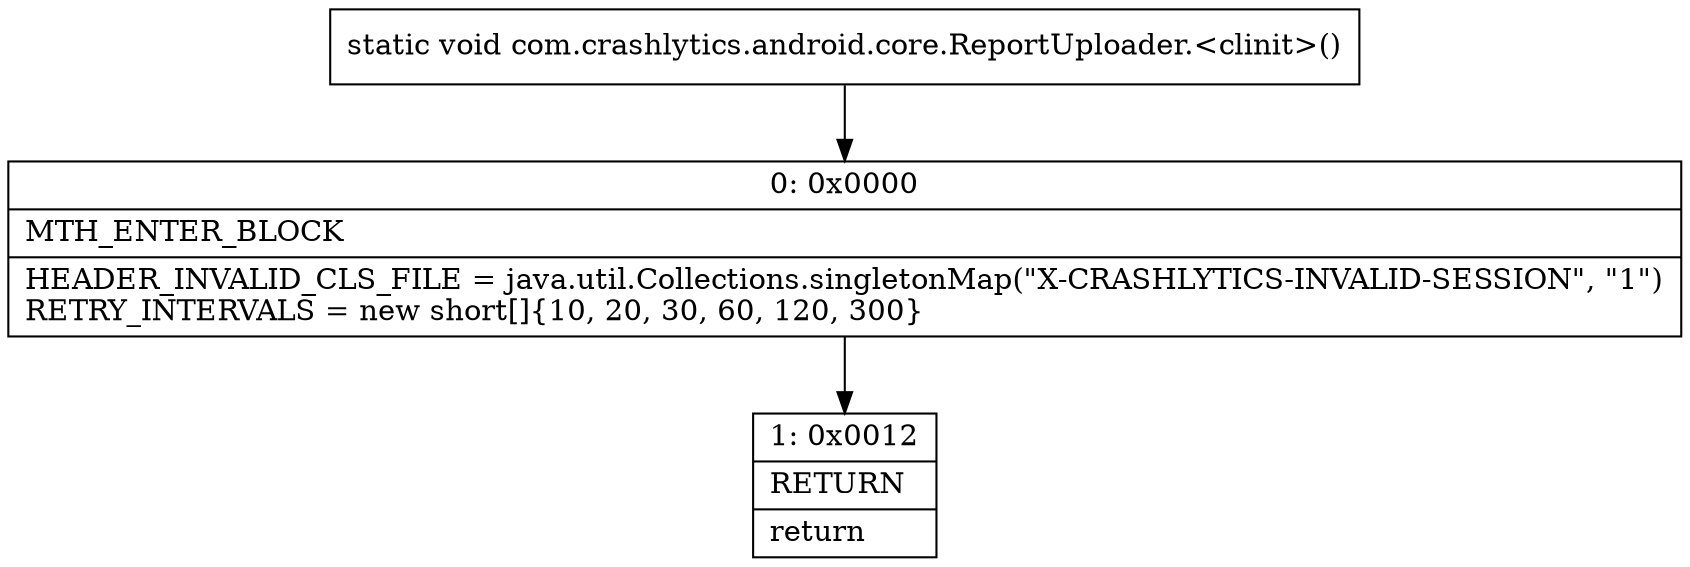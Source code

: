 digraph "CFG forcom.crashlytics.android.core.ReportUploader.\<clinit\>()V" {
Node_0 [shape=record,label="{0\:\ 0x0000|MTH_ENTER_BLOCK\l|HEADER_INVALID_CLS_FILE = java.util.Collections.singletonMap(\"X\-CRASHLYTICS\-INVALID\-SESSION\", \"1\")\lRETRY_INTERVALS = new short[]\{10, 20, 30, 60, 120, 300\}\l}"];
Node_1 [shape=record,label="{1\:\ 0x0012|RETURN\l|return\l}"];
MethodNode[shape=record,label="{static void com.crashlytics.android.core.ReportUploader.\<clinit\>() }"];
MethodNode -> Node_0;
Node_0 -> Node_1;
}

